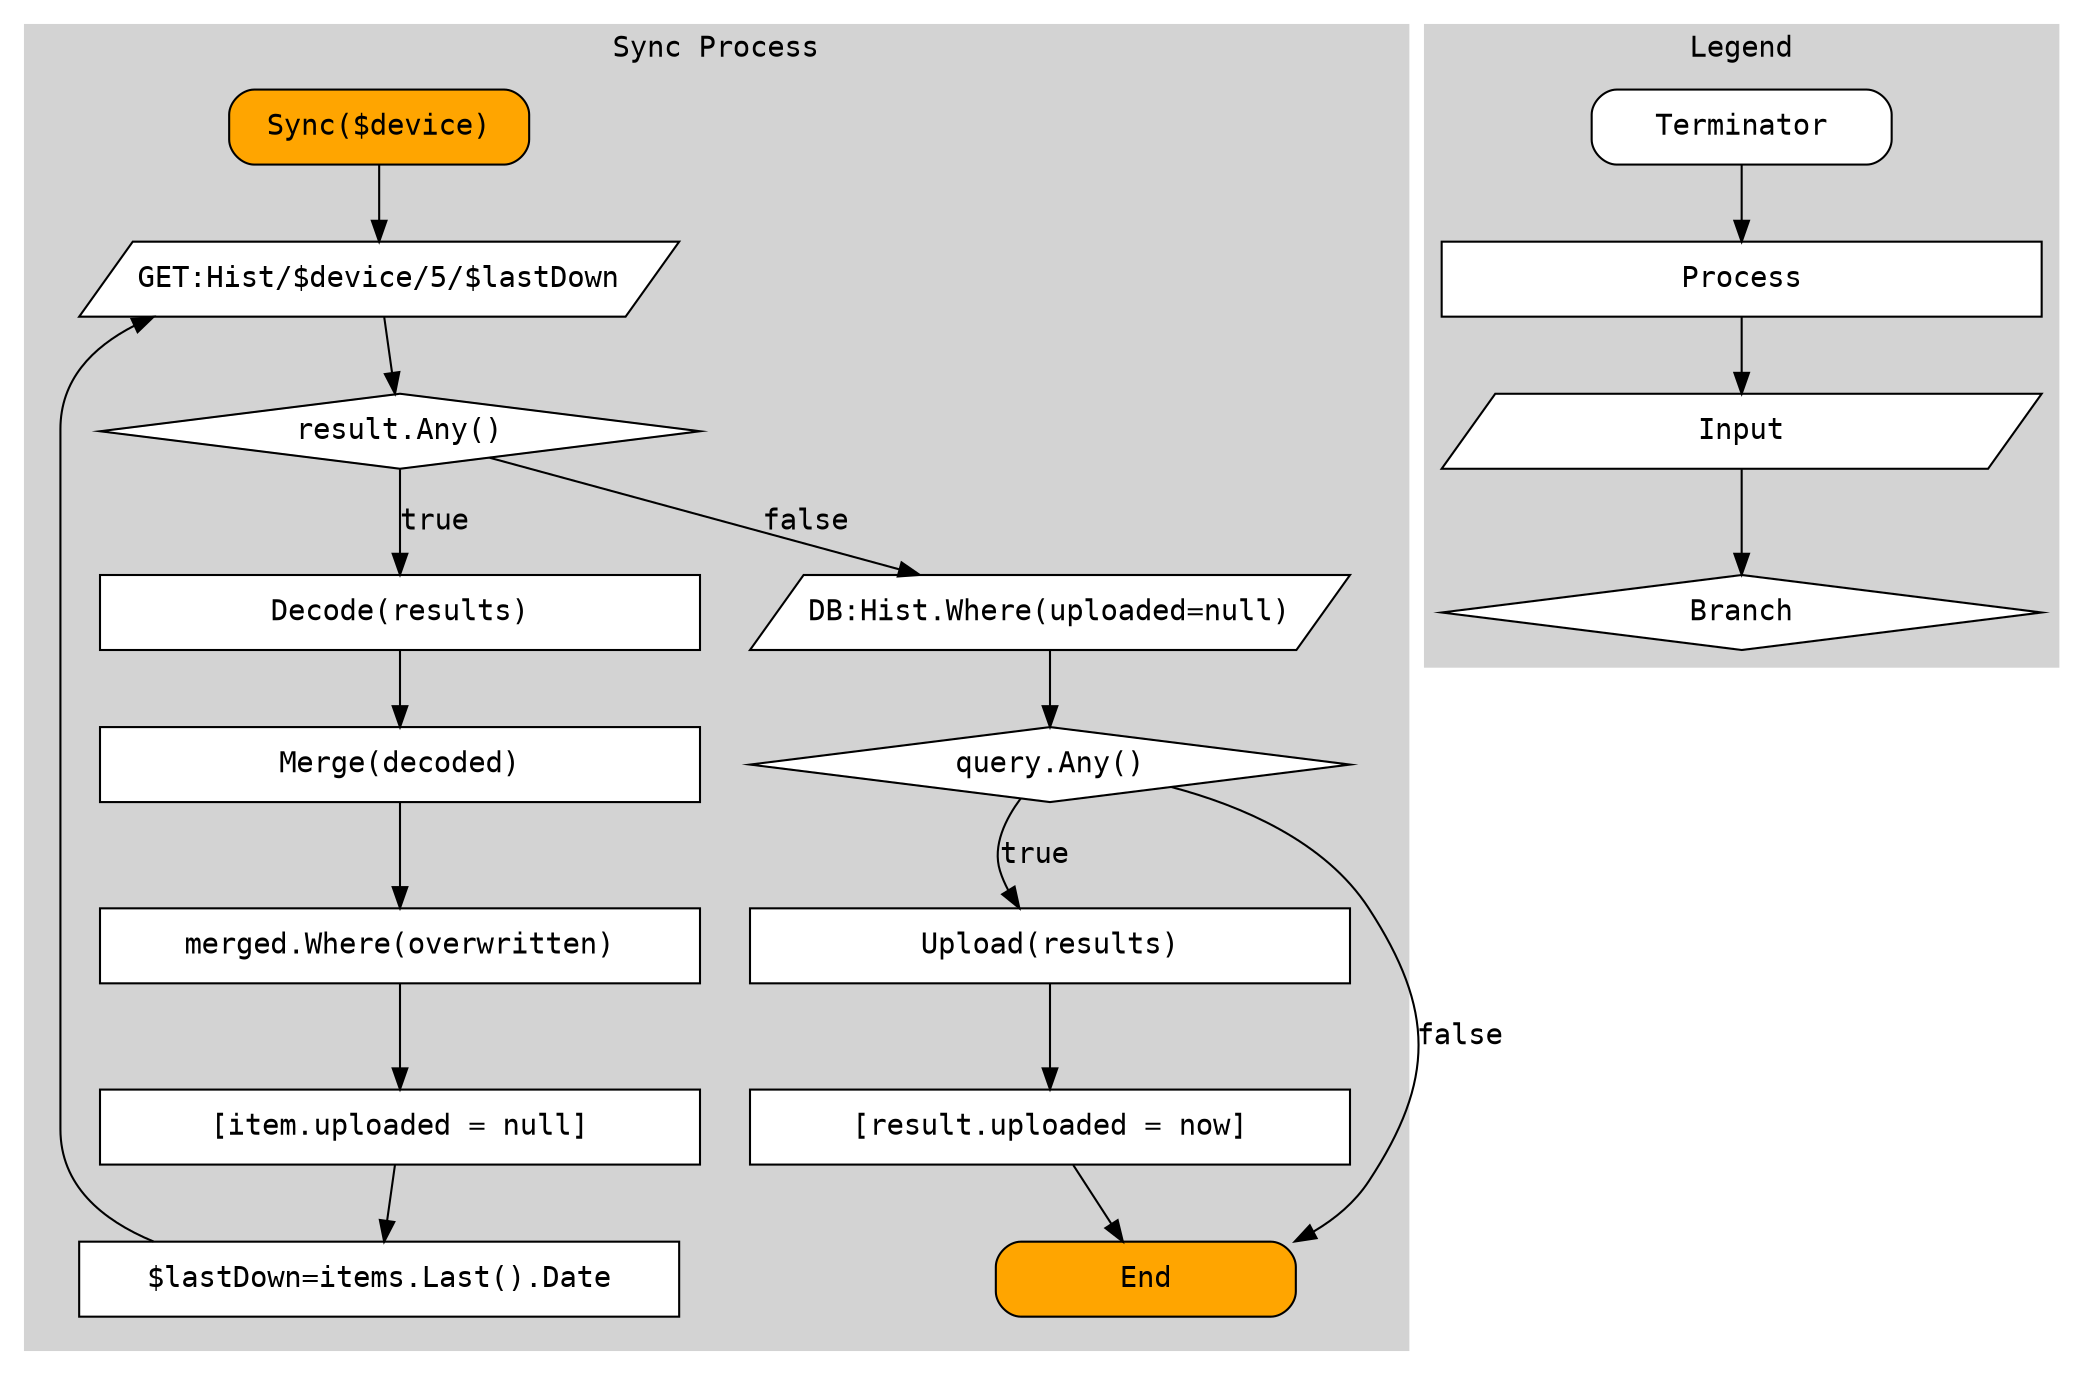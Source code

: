 digraph G {
    # Defaults
    graph[fontname="consolas"];
    edge[fontname="consolas"];
    node[style="filled", fillcolor="white", fontname="consolas", fixedsize="true", width="4"];

    subgraph cluster0 {
        label="Sync Process";
        style="filled";
        color="lightgray";

        # Terminators
        node[shape=box, style="rounded,filled", fillcolor="orange", width="2"];
        start[label="Sync($device)"];
        end[label="End"];
        #abort[label="Abort", fillcolor="red"];
 
        {rank=source; start}
        {rank=sink; end}

        # Reset defaults
        node[fillcolor="white", width="4", style="filled"]
        
        # Inputs
        node[shape="polygon", sides="4", skew="0.2"]
        request[label="GET:Hist/$device/5/$lastDown"]
        histNullUploaded[label="DB:Hist.Where(uploaded=null)"]

        # Processes
        node[shape="box"]
        decode[label="Decode(results)"]
        merge[label="Merge(decoded)"]
        lastDownUpd[label="$lastDown=items.Last().Date"]
        setUpdNull[label="[item.uploaded = null]"]
        uploadData[label="Upload(results)"]
        itemOverwritten[label="merged.Where(overwritten)"]
        setUploaded[label="[result.uploaded = now]"]

        # Branches
        node[shape="diamond"]
        reqAny[label="result.Any()"]
        nullUploadAny[label="query.Any()"]

        # Relationships
        node[shape="box"]
        
        start -> request -> reqAny

        subgraph clusterAreItems {
            label=""
            reqAny -> decode[label="true"]
            decode -> merge -> itemOverwritten
            itemOverwritten -> setUpdNull
            setUpdNull -> lastDownUpd
            lastDownUpd -> request 
        }
        subgraph clusterNoItems{
            label=""
            reqAny -> histNullUploaded[label="false"]
            histNullUploaded -> nullUploadAny
            nullUploadAny -> uploadData[label="true"]
            uploadData -> setUploaded
        }

        nullUploadAny -> end[label="false"]
        setUploaded -> end
    }

    subgraph clusterlegend{ 
        label="Legend"
        style="filled";
        color="lightgray";

        Terminator[shape="box", style="rounded, filled", width="2"];
        Process[shape="box"];
        Input[shape="polygon", sides="4", skew="0.2"];
        Branch[shape="diamond"];

        Terminator -> Process -> Input -> Branch;
    }
}